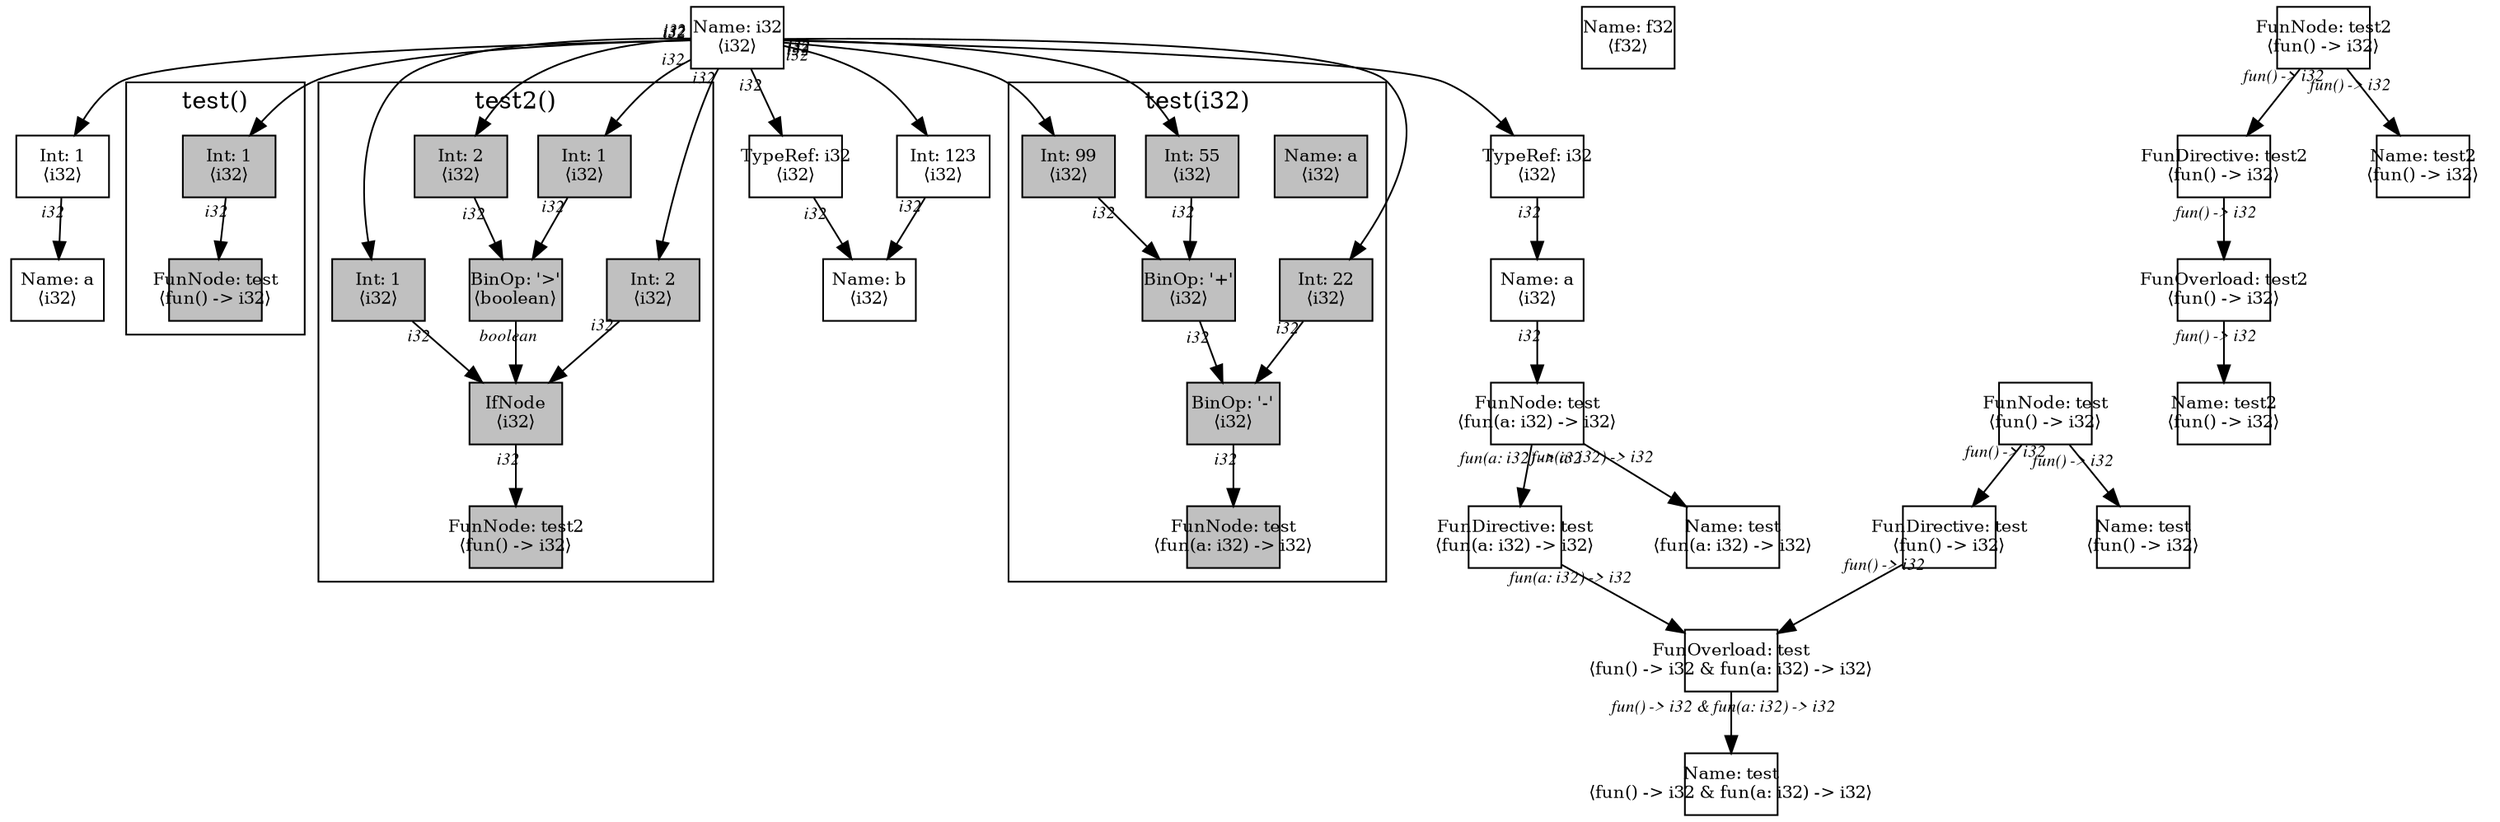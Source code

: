 digraph Document {
  node [shape=box,fixedsize=shape fontsize=10]
  1 [label="Name: i32\n⟨i32⟩", fillcolor=grey];
  2 [label="Name: f32\n⟨f32⟩", fillcolor=grey];
  3 [label="Name: a\n⟨i32⟩", fillcolor=grey];
  4 [label="Int: 1\n⟨i32⟩", fillcolor=grey];
  5 [label="Name: b\n⟨i32⟩", fillcolor=grey];
  6 [label="TypeRef: i32\n⟨i32⟩", fillcolor=grey];
  7 [label="Int: 123\n⟨i32⟩", fillcolor=grey];
  8 [label="FunOverload: test\n⟨fun() -> i32 & fun(a: i32) -> i32⟩", fillcolor=grey];
  9 [label="FunDirective: test\n⟨fun() -> i32⟩", fillcolor=grey];
  10 [label="FunNode: test\n⟨fun() -> i32⟩", fillcolor=grey];
  11 [label="Name: test\n⟨fun() -> i32⟩", fillcolor=grey];
  12 [label="FunDirective: test\n⟨fun(a: i32) -> i32⟩", fillcolor=grey];
  13 [label="FunNode: test\n⟨fun(a: i32) -> i32⟩", fillcolor=grey];
  14 [label="TypeRef: i32\n⟨i32⟩", fillcolor=grey];
  15 [label="Name: a\n⟨i32⟩", fillcolor=grey];
  16 [label="Name: test\n⟨fun(a: i32) -> i32⟩", fillcolor=grey];
  17 [label="Name: test\n⟨fun() -> i32 & fun(a: i32) -> i32⟩", fillcolor=grey];
  18 [label="FunOverload: test2\n⟨fun() -> i32⟩", fillcolor=grey];
  19 [label="FunDirective: test2\n⟨fun() -> i32⟩", fillcolor=grey];
  20 [label="FunNode: test2\n⟨fun() -> i32⟩", fillcolor=grey];
  21 [label="Name: test2\n⟨fun() -> i32⟩", fillcolor=grey];
  22 [label="Name: test2\n⟨fun() -> i32⟩", fillcolor=grey];
  subgraph cluster0 {
    node [style=filled, fillcolor=grey];
    23 [label="Int: 1\n⟨i32⟩", fillcolor=grey];
    24 [label="FunNode: test\n⟨fun() -> i32⟩", fillcolor=grey];
    23 -> 24[taillabel="i32" labeldistance="1" fontname="times  italic" fontsize = 10 color="black" ];
  label = "test()";
}
  subgraph cluster1 {
    node [style=filled, fillcolor=grey];
    25 [label="IfNode\n⟨i32⟩", fillcolor=grey];
    26 [label="Int: 1\n⟨i32⟩", fillcolor=grey];
    27 [label="BinOp: '>'\n⟨boolean⟩", fillcolor=grey];
    28 [label="Int: 1\n⟨i32⟩", fillcolor=grey];
    29 [label="Int: 2\n⟨i32⟩", fillcolor=grey];
    30 [label="Int: 2\n⟨i32⟩", fillcolor=grey];
    31 [label="FunNode: test2\n⟨fun() -> i32⟩", fillcolor=grey];
    25 -> 31[taillabel="i32" labeldistance="1" fontname="times  italic" fontsize = 10 color="black" ];
    26 -> 25[taillabel="i32" labeldistance="1" fontname="times  italic" fontsize = 10 color="black" ];
    27 -> 25[taillabel="boolean" labeldistance="1" fontname="times  italic" fontsize = 10 color="black" ];
    28 -> 27[taillabel="i32" labeldistance="1" fontname="times  italic" fontsize = 10 color="black" ];
    29 -> 27[taillabel="i32" labeldistance="1" fontname="times  italic" fontsize = 10 color="black" ];
    30 -> 25[taillabel="i32" labeldistance="1" fontname="times  italic" fontsize = 10 color="black" ];
  label = "test2()";
}
  subgraph cluster2 {
    node [style=filled, fillcolor=grey];
    32 [label="Name: a\n⟨i32⟩", fillcolor=grey];
    33 [label="BinOp: '-'\n⟨i32⟩", fillcolor=grey];
    34 [label="BinOp: '+'\n⟨i32⟩", fillcolor=grey];
    35 [label="Int: 99\n⟨i32⟩", fillcolor=grey];
    36 [label="Int: 55\n⟨i32⟩", fillcolor=grey];
    37 [label="Int: 22\n⟨i32⟩", fillcolor=grey];
    38 [label="FunNode: test\n⟨fun(a: i32) -> i32⟩", fillcolor=grey];
    33 -> 38[taillabel="i32" labeldistance="1" fontname="times  italic" fontsize = 10 color="black" ];
    34 -> 33[taillabel="i32" labeldistance="1" fontname="times  italic" fontsize = 10 color="black" ];
    35 -> 34[taillabel="i32" labeldistance="1" fontname="times  italic" fontsize = 10 color="black" ];
    36 -> 34[taillabel="i32" labeldistance="1" fontname="times  italic" fontsize = 10 color="black" ];
    37 -> 33[taillabel="i32" labeldistance="1" fontname="times  italic" fontsize = 10 color="black" ];
  label = "test(i32)";
}
  1 -> 4[taillabel="i32" labeldistance="1" fontname="times  italic" fontsize = 10 color="black" ];
  1 -> 6[taillabel="i32" labeldistance="1" fontname="times  italic" fontsize = 10 color="black" ];
  1 -> 7[taillabel="i32" labeldistance="1" fontname="times  italic" fontsize = 10 color="black" ];
  1 -> 14[taillabel="i32" labeldistance="1" fontname="times  italic" fontsize = 10 color="black" ];
  1 -> 23[taillabel="i32" labeldistance="1" fontname="times  italic" fontsize = 10 color="black" ];
  1 -> 26[taillabel="i32" labeldistance="1" fontname="times  italic" fontsize = 10 color="black" ];
  1 -> 28[taillabel="i32" labeldistance="1" fontname="times  italic" fontsize = 10 color="black" ];
  1 -> 29[taillabel="i32" labeldistance="1" fontname="times  italic" fontsize = 10 color="black" ];
  1 -> 30[taillabel="i32" labeldistance="1" fontname="times  italic" fontsize = 10 color="black" ];
  1 -> 35[taillabel="i32" labeldistance="1" fontname="times  italic" fontsize = 10 color="black" ];
  1 -> 36[taillabel="i32" labeldistance="1" fontname="times  italic" fontsize = 10 color="black" ];
  1 -> 37[taillabel="i32" labeldistance="1" fontname="times  italic" fontsize = 10 color="black" ];
  4 -> 3[taillabel="i32" labeldistance="1" fontname="times  italic" fontsize = 10 color="black" ];
  6 -> 5[taillabel="i32" labeldistance="1" fontname="times  italic" fontsize = 10 color="black" ];
  7 -> 5[taillabel="i32" labeldistance="1" fontname="times  italic" fontsize = 10 color="black" ];
  8 -> 17[taillabel="fun() -> i32 & fun(a: i32) -> i32" labeldistance="1" fontname="times  italic" fontsize = 10 color="black" ];
  9 -> 8[taillabel="fun() -> i32" labeldistance="1" fontname="times  italic" fontsize = 10 color="black" ];
  10 -> 11[taillabel="fun() -> i32" labeldistance="1" fontname="times  italic" fontsize = 10 color="black" ];
  10 -> 9[taillabel="fun() -> i32" labeldistance="1" fontname="times  italic" fontsize = 10 color="black" ];
  12 -> 8[taillabel="fun(a: i32) -> i32" labeldistance="1" fontname="times  italic" fontsize = 10 color="black" ];
  13 -> 16[taillabel="fun(a: i32) -> i32" labeldistance="1" fontname="times  italic" fontsize = 10 color="black" ];
  13 -> 12[taillabel="fun(a: i32) -> i32" labeldistance="1" fontname="times  italic" fontsize = 10 color="black" ];
  14 -> 15[taillabel="i32" labeldistance="1" fontname="times  italic" fontsize = 10 color="black" ];
  15 -> 13[taillabel="i32" labeldistance="1" fontname="times  italic" fontsize = 10 color="black" ];
  18 -> 22[taillabel="fun() -> i32" labeldistance="1" fontname="times  italic" fontsize = 10 color="black" ];
  19 -> 18[taillabel="fun() -> i32" labeldistance="1" fontname="times  italic" fontsize = 10 color="black" ];
  20 -> 21[taillabel="fun() -> i32" labeldistance="1" fontname="times  italic" fontsize = 10 color="black" ];
  20 -> 19[taillabel="fun() -> i32" labeldistance="1" fontname="times  italic" fontsize = 10 color="black" ];
  label="";
}
